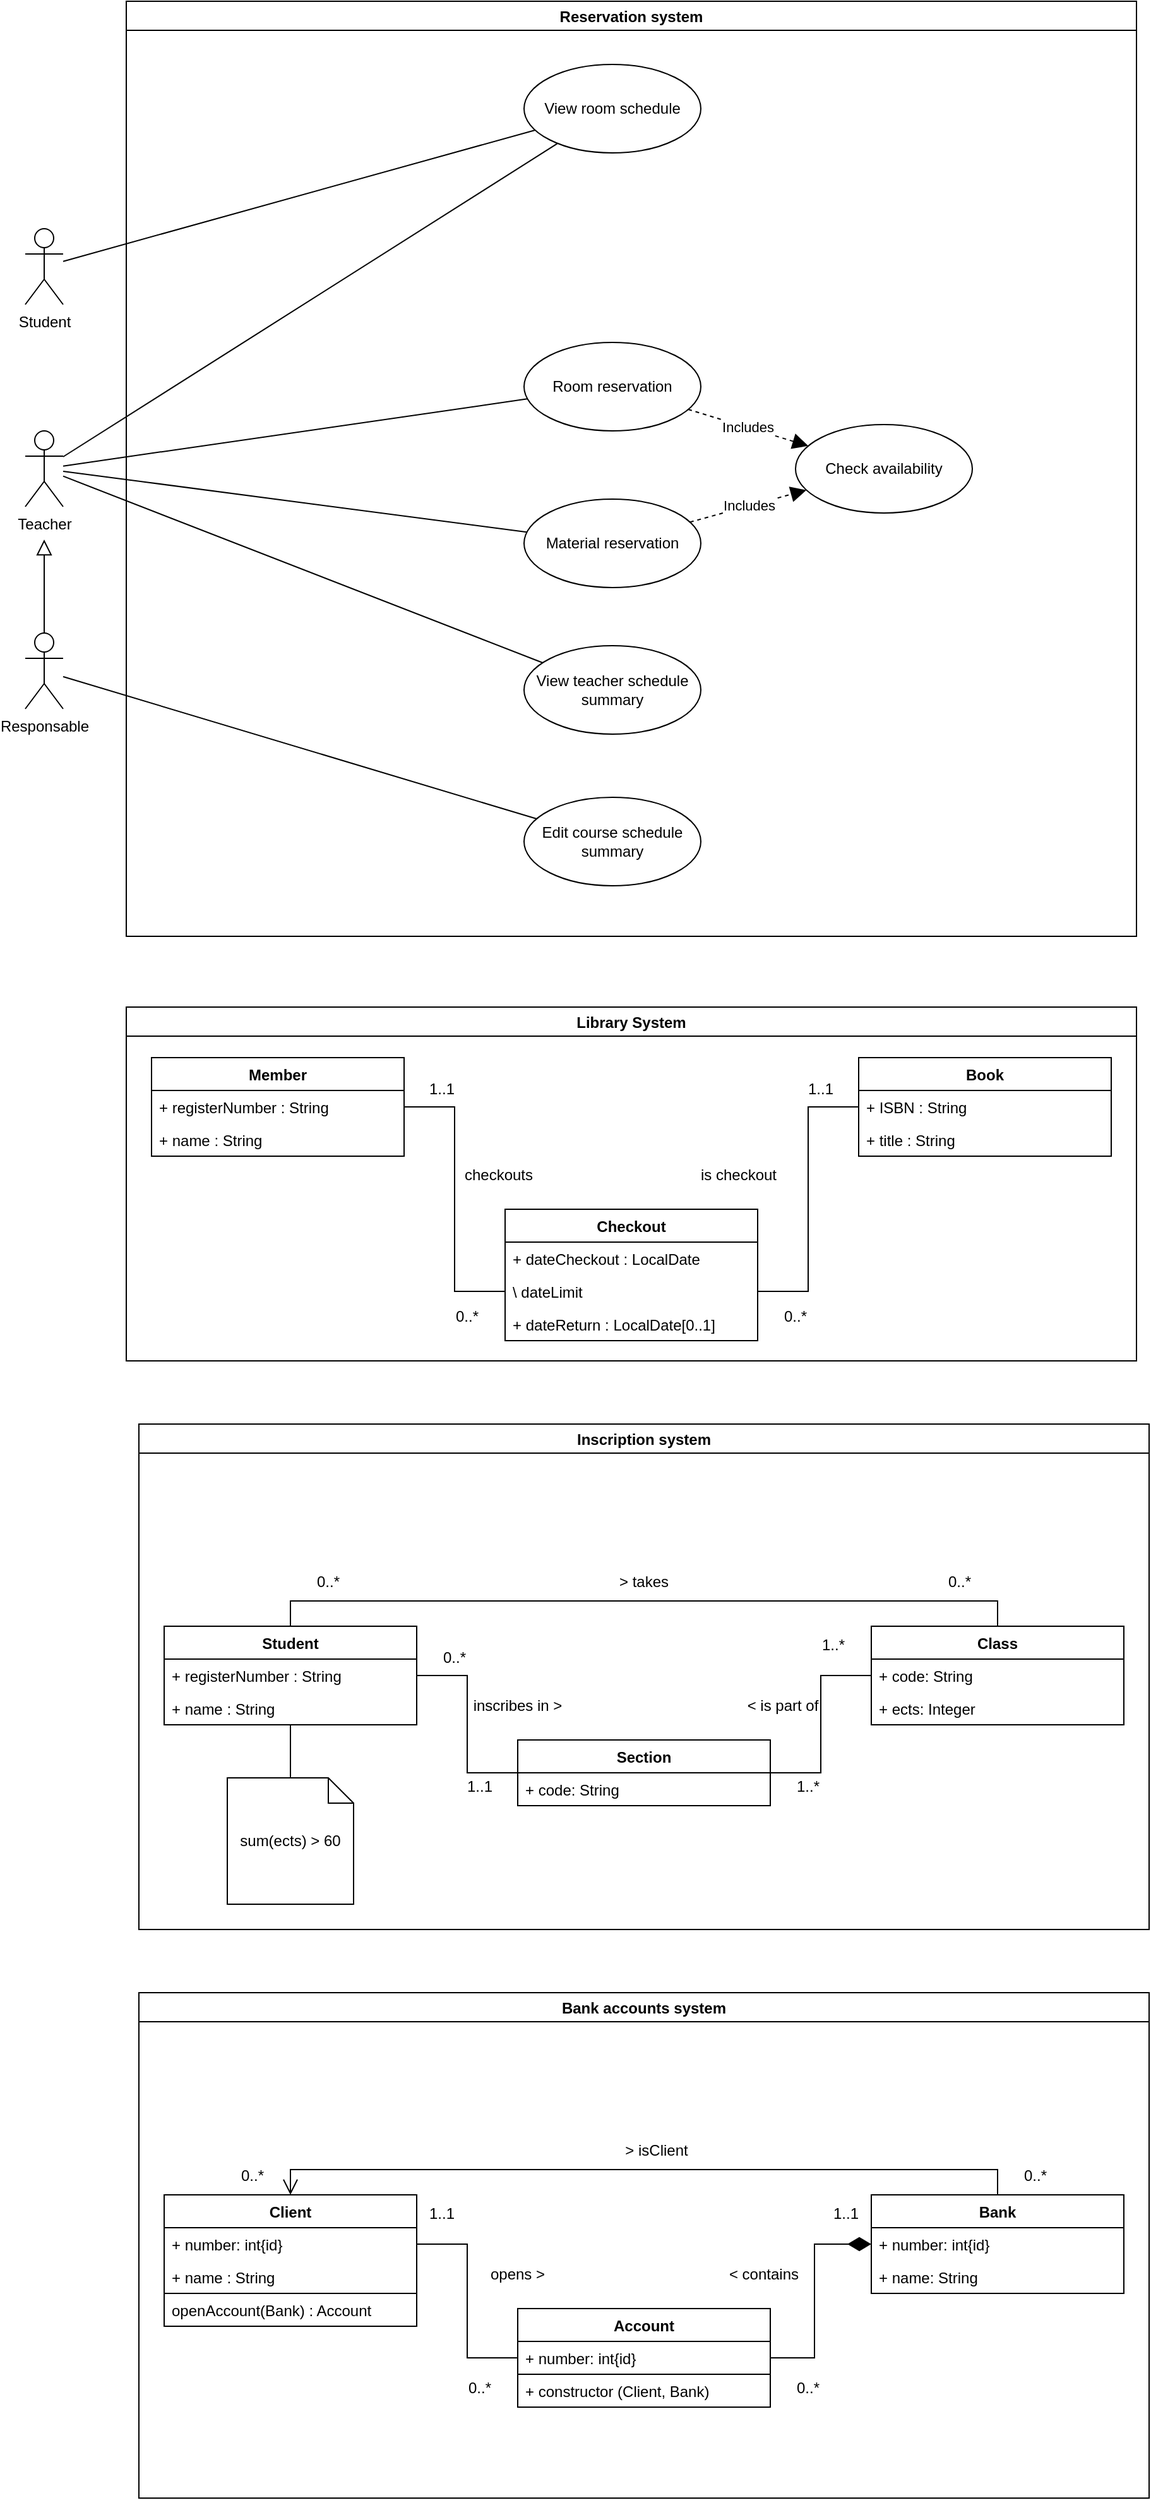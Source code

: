 <mxfile version="18.2.0" type="device"><diagram id="WxlAqaJsw0VCyI5FeZzX" name="Page-1"><mxGraphModel dx="1422" dy="794" grid="1" gridSize="10" guides="1" tooltips="1" connect="1" arrows="1" fold="1" page="1" pageScale="1" pageWidth="1169" pageHeight="827" math="0" shadow="0"><root><mxCell id="0"/><mxCell id="1" parent="0"/><mxCell id="lqe38jWZBos6QBjoBwak-1" value="Teacher" style="shape=umlActor;verticalLabelPosition=bottom;verticalAlign=top;html=1;outlineConnect=0;" parent="1" vertex="1"><mxGeometry x="80" y="384" width="30" height="60" as="geometry"/></mxCell><mxCell id="lqe38jWZBos6QBjoBwak-3" value="Responsable" style="shape=umlActor;verticalLabelPosition=bottom;verticalAlign=top;html=1;outlineConnect=0;" parent="1" vertex="1"><mxGeometry x="80" y="544" width="30" height="60" as="geometry"/></mxCell><mxCell id="lqe38jWZBos6QBjoBwak-10" value="Reservation system" style="swimlane;" parent="1" vertex="1"><mxGeometry x="160" y="44" width="800" height="740" as="geometry"/></mxCell><mxCell id="lqe38jWZBos6QBjoBwak-7" value="Edit course schedule summary" style="ellipse;whiteSpace=wrap;html=1;" parent="lqe38jWZBos6QBjoBwak-10" vertex="1"><mxGeometry x="315" y="630" width="140" height="70" as="geometry"/></mxCell><mxCell id="lqe38jWZBos6QBjoBwak-8" value="Material reservation" style="ellipse;whiteSpace=wrap;html=1;" parent="lqe38jWZBos6QBjoBwak-10" vertex="1"><mxGeometry x="315" y="394" width="140" height="70" as="geometry"/></mxCell><mxCell id="lqe38jWZBos6QBjoBwak-9" value="Room reservation" style="ellipse;whiteSpace=wrap;html=1;" parent="lqe38jWZBos6QBjoBwak-10" vertex="1"><mxGeometry x="315" y="270" width="140" height="70" as="geometry"/></mxCell><mxCell id="lqe38jWZBos6QBjoBwak-19" value="View room schedule" style="ellipse;whiteSpace=wrap;html=1;" parent="lqe38jWZBos6QBjoBwak-10" vertex="1"><mxGeometry x="315" y="50" width="140" height="70" as="geometry"/></mxCell><mxCell id="lqe38jWZBos6QBjoBwak-26" value="View teacher schedule summary" style="ellipse;whiteSpace=wrap;html=1;" parent="lqe38jWZBos6QBjoBwak-10" vertex="1"><mxGeometry x="315" y="510" width="140" height="70" as="geometry"/></mxCell><mxCell id="lqe38jWZBos6QBjoBwak-29" value="Check availability" style="ellipse;whiteSpace=wrap;html=1;" parent="lqe38jWZBos6QBjoBwak-10" vertex="1"><mxGeometry x="530" y="335" width="140" height="70" as="geometry"/></mxCell><mxCell id="lqe38jWZBos6QBjoBwak-31" value="Includes" style="endArrow=block;endSize=10;endFill=1;html=1;rounded=0;strokeWidth=1;startSize=10;dashed=1;startArrow=none;" parent="lqe38jWZBos6QBjoBwak-10" source="lqe38jWZBos6QBjoBwak-8" target="lqe38jWZBos6QBjoBwak-29" edge="1"><mxGeometry width="160" relative="1" as="geometry"><mxPoint x="395" y="280" as="sourcePoint"/><mxPoint x="395" y="130" as="targetPoint"/></mxGeometry></mxCell><mxCell id="JY_MS2SeZZh_6RCTXbf7-10" value="Includes" style="endArrow=block;endSize=10;endFill=1;html=1;rounded=0;strokeWidth=1;startSize=10;dashed=1;startArrow=none;" edge="1" parent="lqe38jWZBos6QBjoBwak-10" source="lqe38jWZBos6QBjoBwak-9" target="lqe38jWZBos6QBjoBwak-29"><mxGeometry width="160" relative="1" as="geometry"><mxPoint x="456.36" y="422.156" as="sourcePoint"/><mxPoint x="548.635" y="396.84" as="targetPoint"/></mxGeometry></mxCell><mxCell id="lqe38jWZBos6QBjoBwak-12" value="" style="endArrow=none;html=1;rounded=0;" parent="1" source="lqe38jWZBos6QBjoBwak-9" target="lqe38jWZBos6QBjoBwak-1" edge="1"><mxGeometry width="50" height="50" relative="1" as="geometry"><mxPoint x="560" y="410" as="sourcePoint"/><mxPoint x="610" y="360" as="targetPoint"/></mxGeometry></mxCell><mxCell id="lqe38jWZBos6QBjoBwak-13" value="" style="endArrow=none;html=1;rounded=0;" parent="1" source="lqe38jWZBos6QBjoBwak-1" target="lqe38jWZBos6QBjoBwak-8" edge="1"><mxGeometry width="50" height="50" relative="1" as="geometry"><mxPoint x="190" y="290" as="sourcePoint"/><mxPoint x="610" y="360" as="targetPoint"/></mxGeometry></mxCell><mxCell id="lqe38jWZBos6QBjoBwak-14" value="" style="endArrow=none;html=1;rounded=0;" parent="1" source="lqe38jWZBos6QBjoBwak-3" target="lqe38jWZBos6QBjoBwak-7" edge="1"><mxGeometry width="50" height="50" relative="1" as="geometry"><mxPoint x="560" y="410" as="sourcePoint"/><mxPoint x="610" y="360" as="targetPoint"/></mxGeometry></mxCell><mxCell id="lqe38jWZBos6QBjoBwak-15" value="" style="endArrow=block;html=1;rounded=0;endFill=0;endSize=10;startSize=10;exitX=0.5;exitY=0;exitDx=0;exitDy=0;exitPerimeter=0;" parent="1" source="lqe38jWZBos6QBjoBwak-3" edge="1"><mxGeometry width="50" height="50" relative="1" as="geometry"><mxPoint x="95" y="380" as="sourcePoint"/><mxPoint x="95" y="470" as="targetPoint"/></mxGeometry></mxCell><mxCell id="lqe38jWZBos6QBjoBwak-20" value="Student" style="shape=umlActor;verticalLabelPosition=bottom;verticalAlign=top;html=1;" parent="1" vertex="1"><mxGeometry x="80" y="224" width="30" height="60" as="geometry"/></mxCell><mxCell id="lqe38jWZBos6QBjoBwak-22" value="" style="endArrow=none;html=1;rounded=0;" parent="1" source="lqe38jWZBos6QBjoBwak-19" target="lqe38jWZBos6QBjoBwak-20" edge="1"><mxGeometry width="50" height="50" relative="1" as="geometry"><mxPoint x="575.01" y="194.261" as="sourcePoint"/><mxPoint x="170" y="190.003" as="targetPoint"/></mxGeometry></mxCell><mxCell id="lqe38jWZBos6QBjoBwak-23" value="" style="endArrow=none;html=1;rounded=0;" parent="1" source="lqe38jWZBos6QBjoBwak-19" target="lqe38jWZBos6QBjoBwak-1" edge="1"><mxGeometry width="50" height="50" relative="1" as="geometry"><mxPoint x="615.01" y="194.261" as="sourcePoint"/><mxPoint x="210" y="190.003" as="targetPoint"/></mxGeometry></mxCell><mxCell id="lqe38jWZBos6QBjoBwak-27" value="" style="endArrow=none;html=1;rounded=0;" parent="1" source="lqe38jWZBos6QBjoBwak-1" target="lqe38jWZBos6QBjoBwak-26" edge="1"><mxGeometry width="50" height="50" relative="1" as="geometry"><mxPoint x="170" y="330" as="sourcePoint"/><mxPoint x="526.152" y="318.677" as="targetPoint"/></mxGeometry></mxCell><mxCell id="JY_MS2SeZZh_6RCTXbf7-1" value="Library System" style="swimlane;" vertex="1" parent="1"><mxGeometry x="160" y="840" width="800" height="280" as="geometry"/></mxCell><mxCell id="JY_MS2SeZZh_6RCTXbf7-19" value="Book" style="swimlane;fontStyle=1;align=center;verticalAlign=top;childLayout=stackLayout;horizontal=1;startSize=26;horizontalStack=0;resizeParent=1;resizeParentMax=0;resizeLast=0;collapsible=1;marginBottom=0;" vertex="1" parent="JY_MS2SeZZh_6RCTXbf7-1"><mxGeometry x="580" y="40" width="200" height="78" as="geometry"/></mxCell><mxCell id="JY_MS2SeZZh_6RCTXbf7-20" value="+ ISBN : String" style="text;strokeColor=none;fillColor=none;align=left;verticalAlign=top;spacingLeft=4;spacingRight=4;overflow=hidden;rotatable=0;points=[[0,0.5],[1,0.5]];portConstraint=eastwest;" vertex="1" parent="JY_MS2SeZZh_6RCTXbf7-19"><mxGeometry y="26" width="200" height="26" as="geometry"/></mxCell><mxCell id="JY_MS2SeZZh_6RCTXbf7-31" value="+ title : String" style="text;strokeColor=none;fillColor=none;align=left;verticalAlign=top;spacingLeft=4;spacingRight=4;overflow=hidden;rotatable=0;points=[[0,0.5],[1,0.5]];portConstraint=eastwest;" vertex="1" parent="JY_MS2SeZZh_6RCTXbf7-19"><mxGeometry y="52" width="200" height="26" as="geometry"/></mxCell><mxCell id="JY_MS2SeZZh_6RCTXbf7-23" value="Checkout" style="swimlane;fontStyle=1;align=center;verticalAlign=top;childLayout=stackLayout;horizontal=1;startSize=26;horizontalStack=0;resizeParent=1;resizeParentMax=0;resizeLast=0;collapsible=1;marginBottom=0;" vertex="1" parent="JY_MS2SeZZh_6RCTXbf7-1"><mxGeometry x="300" y="160" width="200" height="104" as="geometry"/></mxCell><mxCell id="JY_MS2SeZZh_6RCTXbf7-24" value="+ dateCheckout : LocalDate" style="text;strokeColor=none;fillColor=none;align=left;verticalAlign=top;spacingLeft=4;spacingRight=4;overflow=hidden;rotatable=0;points=[[0,0.5],[1,0.5]];portConstraint=eastwest;" vertex="1" parent="JY_MS2SeZZh_6RCTXbf7-23"><mxGeometry y="26" width="200" height="26" as="geometry"/></mxCell><mxCell id="JY_MS2SeZZh_6RCTXbf7-29" value="\ dateLimit" style="text;strokeColor=none;fillColor=none;align=left;verticalAlign=top;spacingLeft=4;spacingRight=4;overflow=hidden;rotatable=0;points=[[0,0.5],[1,0.5]];portConstraint=eastwest;" vertex="1" parent="JY_MS2SeZZh_6RCTXbf7-23"><mxGeometry y="52" width="200" height="26" as="geometry"/></mxCell><mxCell id="JY_MS2SeZZh_6RCTXbf7-30" value="+ dateReturn : LocalDate[0..1]" style="text;strokeColor=none;fillColor=none;align=left;verticalAlign=top;spacingLeft=4;spacingRight=4;overflow=hidden;rotatable=0;points=[[0,0.5],[1,0.5]];portConstraint=eastwest;" vertex="1" parent="JY_MS2SeZZh_6RCTXbf7-23"><mxGeometry y="78" width="200" height="26" as="geometry"/></mxCell><mxCell id="JY_MS2SeZZh_6RCTXbf7-36" style="edgeStyle=orthogonalEdgeStyle;rounded=0;orthogonalLoop=1;jettySize=auto;html=1;endArrow=none;endFill=0;startSize=10;endSize=10;strokeWidth=1;entryX=0;entryY=0.5;entryDx=0;entryDy=0;exitX=1;exitY=0.5;exitDx=0;exitDy=0;" edge="1" parent="JY_MS2SeZZh_6RCTXbf7-1" source="JY_MS2SeZZh_6RCTXbf7-12" target="JY_MS2SeZZh_6RCTXbf7-29"><mxGeometry relative="1" as="geometry"/></mxCell><mxCell id="JY_MS2SeZZh_6RCTXbf7-11" value="Member" style="swimlane;fontStyle=1;align=center;verticalAlign=top;childLayout=stackLayout;horizontal=1;startSize=26;horizontalStack=0;resizeParent=1;resizeParentMax=0;resizeLast=0;collapsible=1;marginBottom=0;" vertex="1" parent="JY_MS2SeZZh_6RCTXbf7-1"><mxGeometry x="20" y="40" width="200" height="78" as="geometry"/></mxCell><mxCell id="JY_MS2SeZZh_6RCTXbf7-12" value="+ registerNumber : String" style="text;strokeColor=none;fillColor=none;align=left;verticalAlign=top;spacingLeft=4;spacingRight=4;overflow=hidden;rotatable=0;points=[[0,0.5],[1,0.5]];portConstraint=eastwest;" vertex="1" parent="JY_MS2SeZZh_6RCTXbf7-11"><mxGeometry y="26" width="200" height="26" as="geometry"/></mxCell><mxCell id="JY_MS2SeZZh_6RCTXbf7-32" value="+ name : String" style="text;strokeColor=none;fillColor=none;align=left;verticalAlign=top;spacingLeft=4;spacingRight=4;overflow=hidden;rotatable=0;points=[[0,0.5],[1,0.5]];portConstraint=eastwest;" vertex="1" parent="JY_MS2SeZZh_6RCTXbf7-11"><mxGeometry y="52" width="200" height="26" as="geometry"/></mxCell><mxCell id="JY_MS2SeZZh_6RCTXbf7-37" value="1..1" style="text;html=1;strokeColor=none;fillColor=none;align=center;verticalAlign=middle;whiteSpace=wrap;rounded=0;" vertex="1" parent="JY_MS2SeZZh_6RCTXbf7-1"><mxGeometry x="220" y="50" width="60" height="30" as="geometry"/></mxCell><mxCell id="JY_MS2SeZZh_6RCTXbf7-38" value="0..*" style="text;html=1;strokeColor=none;fillColor=none;align=center;verticalAlign=middle;whiteSpace=wrap;rounded=0;" vertex="1" parent="JY_MS2SeZZh_6RCTXbf7-1"><mxGeometry x="240" y="230" width="60" height="30" as="geometry"/></mxCell><mxCell id="JY_MS2SeZZh_6RCTXbf7-39" style="edgeStyle=orthogonalEdgeStyle;rounded=0;orthogonalLoop=1;jettySize=auto;html=1;exitX=0;exitY=0.5;exitDx=0;exitDy=0;entryX=1;entryY=0.5;entryDx=0;entryDy=0;endArrow=none;endFill=0;startSize=10;endSize=10;strokeWidth=1;" edge="1" parent="JY_MS2SeZZh_6RCTXbf7-1" source="JY_MS2SeZZh_6RCTXbf7-20" target="JY_MS2SeZZh_6RCTXbf7-29"><mxGeometry relative="1" as="geometry"/></mxCell><mxCell id="JY_MS2SeZZh_6RCTXbf7-40" value="1..1" style="text;html=1;strokeColor=none;fillColor=none;align=center;verticalAlign=middle;whiteSpace=wrap;rounded=0;" vertex="1" parent="JY_MS2SeZZh_6RCTXbf7-1"><mxGeometry x="520" y="50" width="60" height="30" as="geometry"/></mxCell><mxCell id="JY_MS2SeZZh_6RCTXbf7-41" value="0..*" style="text;html=1;strokeColor=none;fillColor=none;align=center;verticalAlign=middle;whiteSpace=wrap;rounded=0;" vertex="1" parent="JY_MS2SeZZh_6RCTXbf7-1"><mxGeometry x="500" y="230" width="60" height="30" as="geometry"/></mxCell><mxCell id="JY_MS2SeZZh_6RCTXbf7-42" value="is checkout" style="text;html=1;strokeColor=none;fillColor=none;align=center;verticalAlign=middle;whiteSpace=wrap;rounded=0;" vertex="1" parent="JY_MS2SeZZh_6RCTXbf7-1"><mxGeometry x="450" y="118" width="70" height="30" as="geometry"/></mxCell><mxCell id="JY_MS2SeZZh_6RCTXbf7-43" value="checkouts" style="text;html=1;strokeColor=none;fillColor=none;align=center;verticalAlign=middle;whiteSpace=wrap;rounded=0;" vertex="1" parent="JY_MS2SeZZh_6RCTXbf7-1"><mxGeometry x="260" y="118" width="70" height="30" as="geometry"/></mxCell><mxCell id="JY_MS2SeZZh_6RCTXbf7-44" value="Bank accounts system" style="swimlane;" vertex="1" parent="1"><mxGeometry x="170" y="1620" width="800" height="400" as="geometry"/></mxCell><mxCell id="JY_MS2SeZZh_6RCTXbf7-45" value="Bank" style="swimlane;fontStyle=1;align=center;verticalAlign=top;childLayout=stackLayout;horizontal=1;startSize=26;horizontalStack=0;resizeParent=1;resizeParentMax=0;resizeLast=0;collapsible=1;marginBottom=0;" vertex="1" parent="JY_MS2SeZZh_6RCTXbf7-44"><mxGeometry x="580" y="160" width="200" height="78" as="geometry"/></mxCell><mxCell id="JY_MS2SeZZh_6RCTXbf7-46" value="+ number: int{id}" style="text;strokeColor=none;fillColor=none;align=left;verticalAlign=top;spacingLeft=4;spacingRight=4;overflow=hidden;rotatable=0;points=[[0,0.5],[1,0.5]];portConstraint=eastwest;" vertex="1" parent="JY_MS2SeZZh_6RCTXbf7-45"><mxGeometry y="26" width="200" height="26" as="geometry"/></mxCell><mxCell id="JY_MS2SeZZh_6RCTXbf7-47" value="+ name: String" style="text;strokeColor=none;fillColor=none;align=left;verticalAlign=top;spacingLeft=4;spacingRight=4;overflow=hidden;rotatable=0;points=[[0,0.5],[1,0.5]];portConstraint=eastwest;" vertex="1" parent="JY_MS2SeZZh_6RCTXbf7-45"><mxGeometry y="52" width="200" height="26" as="geometry"/></mxCell><mxCell id="JY_MS2SeZZh_6RCTXbf7-48" value="Account" style="swimlane;fontStyle=1;align=center;verticalAlign=top;childLayout=stackLayout;horizontal=1;startSize=26;horizontalStack=0;resizeParent=1;resizeParentMax=0;resizeLast=0;collapsible=1;marginBottom=0;" vertex="1" parent="JY_MS2SeZZh_6RCTXbf7-44"><mxGeometry x="300" y="250" width="200" height="78" as="geometry"/></mxCell><mxCell id="JY_MS2SeZZh_6RCTXbf7-49" value="+ number: int{id}" style="text;strokeColor=none;fillColor=none;align=left;verticalAlign=top;spacingLeft=4;spacingRight=4;overflow=hidden;rotatable=0;points=[[0,0.5],[1,0.5]];portConstraint=eastwest;" vertex="1" parent="JY_MS2SeZZh_6RCTXbf7-48"><mxGeometry y="26" width="200" height="26" as="geometry"/></mxCell><mxCell id="JY_MS2SeZZh_6RCTXbf7-101" value="+ constructor (Client, Bank)" style="text;strokeColor=default;fillColor=none;align=left;verticalAlign=top;spacingLeft=4;spacingRight=4;overflow=hidden;rotatable=0;points=[[0,0.5],[1,0.5]];portConstraint=eastwest;container=0;" vertex="1" parent="JY_MS2SeZZh_6RCTXbf7-48"><mxGeometry y="52" width="200" height="26" as="geometry"/></mxCell><mxCell id="JY_MS2SeZZh_6RCTXbf7-53" value="Client" style="swimlane;fontStyle=1;align=center;verticalAlign=top;childLayout=stackLayout;horizontal=1;startSize=26;horizontalStack=0;resizeParent=1;resizeParentMax=0;resizeLast=0;collapsible=1;marginBottom=0;" vertex="1" parent="JY_MS2SeZZh_6RCTXbf7-44"><mxGeometry x="20" y="160" width="200" height="104" as="geometry"/></mxCell><mxCell id="JY_MS2SeZZh_6RCTXbf7-54" value="+ number: int{id}" style="text;strokeColor=none;fillColor=none;align=left;verticalAlign=top;spacingLeft=4;spacingRight=4;overflow=hidden;rotatable=0;points=[[0,0.5],[1,0.5]];portConstraint=eastwest;" vertex="1" parent="JY_MS2SeZZh_6RCTXbf7-53"><mxGeometry y="26" width="200" height="26" as="geometry"/></mxCell><mxCell id="JY_MS2SeZZh_6RCTXbf7-55" value="+ name : String" style="text;strokeColor=none;fillColor=none;align=left;verticalAlign=top;spacingLeft=4;spacingRight=4;overflow=hidden;rotatable=0;points=[[0,0.5],[1,0.5]];portConstraint=eastwest;" vertex="1" parent="JY_MS2SeZZh_6RCTXbf7-53"><mxGeometry y="52" width="200" height="26" as="geometry"/></mxCell><mxCell id="JY_MS2SeZZh_6RCTXbf7-115" value="openAccount(Bank) : Account" style="text;strokeColor=default;fillColor=none;align=left;verticalAlign=top;spacingLeft=4;spacingRight=4;overflow=hidden;rotatable=0;points=[[0,0.5],[1,0.5]];portConstraint=eastwest;" vertex="1" parent="JY_MS2SeZZh_6RCTXbf7-53"><mxGeometry y="78" width="200" height="26" as="geometry"/></mxCell><mxCell id="JY_MS2SeZZh_6RCTXbf7-63" style="edgeStyle=orthogonalEdgeStyle;rounded=0;orthogonalLoop=1;jettySize=auto;html=1;exitX=1;exitY=0.5;exitDx=0;exitDy=0;entryX=0;entryY=0.5;entryDx=0;entryDy=0;endArrow=none;endFill=0;startSize=10;endSize=16;strokeWidth=1;startArrow=none;startFill=0;" edge="1" parent="JY_MS2SeZZh_6RCTXbf7-44" source="JY_MS2SeZZh_6RCTXbf7-54" target="JY_MS2SeZZh_6RCTXbf7-48"><mxGeometry relative="1" as="geometry"/></mxCell><mxCell id="JY_MS2SeZZh_6RCTXbf7-64" style="edgeStyle=orthogonalEdgeStyle;rounded=0;orthogonalLoop=1;jettySize=auto;html=1;exitX=0;exitY=0.5;exitDx=0;exitDy=0;entryX=1;entryY=0.5;entryDx=0;entryDy=0;endArrow=none;endFill=0;startSize=16;endSize=10;strokeWidth=1;startArrow=diamondThin;startFill=1;" edge="1" parent="JY_MS2SeZZh_6RCTXbf7-44" source="JY_MS2SeZZh_6RCTXbf7-46" target="JY_MS2SeZZh_6RCTXbf7-48"><mxGeometry relative="1" as="geometry"/></mxCell><mxCell id="JY_MS2SeZZh_6RCTXbf7-65" value="1..1" style="text;html=1;strokeColor=none;fillColor=none;align=center;verticalAlign=middle;whiteSpace=wrap;rounded=0;" vertex="1" parent="JY_MS2SeZZh_6RCTXbf7-44"><mxGeometry x="210" y="160" width="60" height="30" as="geometry"/></mxCell><mxCell id="JY_MS2SeZZh_6RCTXbf7-66" value="0..*" style="text;html=1;strokeColor=none;fillColor=none;align=center;verticalAlign=middle;whiteSpace=wrap;rounded=0;" vertex="1" parent="JY_MS2SeZZh_6RCTXbf7-44"><mxGeometry x="240" y="298" width="60" height="30" as="geometry"/></mxCell><mxCell id="JY_MS2SeZZh_6RCTXbf7-67" value="1..1" style="text;html=1;strokeColor=none;fillColor=none;align=center;verticalAlign=middle;whiteSpace=wrap;rounded=0;" vertex="1" parent="JY_MS2SeZZh_6RCTXbf7-44"><mxGeometry x="530" y="160" width="60" height="30" as="geometry"/></mxCell><mxCell id="JY_MS2SeZZh_6RCTXbf7-68" value="0..*" style="text;html=1;strokeColor=none;fillColor=none;align=center;verticalAlign=middle;whiteSpace=wrap;rounded=0;" vertex="1" parent="JY_MS2SeZZh_6RCTXbf7-44"><mxGeometry x="500" y="298" width="60" height="30" as="geometry"/></mxCell><mxCell id="JY_MS2SeZZh_6RCTXbf7-69" value="opens &amp;gt;" style="text;html=1;strokeColor=none;fillColor=none;align=center;verticalAlign=middle;whiteSpace=wrap;rounded=0;" vertex="1" parent="JY_MS2SeZZh_6RCTXbf7-44"><mxGeometry x="260" y="208" width="80" height="30" as="geometry"/></mxCell><mxCell id="JY_MS2SeZZh_6RCTXbf7-70" value="&amp;lt; contains" style="text;html=1;strokeColor=none;fillColor=none;align=center;verticalAlign=middle;whiteSpace=wrap;rounded=0;" vertex="1" parent="JY_MS2SeZZh_6RCTXbf7-44"><mxGeometry x="460" y="208" width="70" height="30" as="geometry"/></mxCell><mxCell id="JY_MS2SeZZh_6RCTXbf7-111" style="edgeStyle=orthogonalEdgeStyle;rounded=0;orthogonalLoop=1;jettySize=auto;html=1;exitX=0.5;exitY=0;exitDx=0;exitDy=0;startArrow=open;startFill=0;endArrow=none;endFill=0;startSize=10;endSize=16;strokeWidth=1;entryX=0.5;entryY=0;entryDx=0;entryDy=0;" edge="1" parent="JY_MS2SeZZh_6RCTXbf7-44" source="JY_MS2SeZZh_6RCTXbf7-53" target="JY_MS2SeZZh_6RCTXbf7-45"><mxGeometry relative="1" as="geometry"><mxPoint x="390" y="160" as="targetPoint"/></mxGeometry></mxCell><mxCell id="JY_MS2SeZZh_6RCTXbf7-112" value="0..*" style="text;html=1;strokeColor=none;fillColor=none;align=center;verticalAlign=middle;whiteSpace=wrap;rounded=0;" vertex="1" parent="JY_MS2SeZZh_6RCTXbf7-44"><mxGeometry x="60" y="130" width="60" height="30" as="geometry"/></mxCell><mxCell id="JY_MS2SeZZh_6RCTXbf7-113" value="0..*" style="text;html=1;strokeColor=none;fillColor=none;align=center;verticalAlign=middle;whiteSpace=wrap;rounded=0;" vertex="1" parent="JY_MS2SeZZh_6RCTXbf7-44"><mxGeometry x="680" y="130" width="60" height="30" as="geometry"/></mxCell><mxCell id="JY_MS2SeZZh_6RCTXbf7-114" value="&amp;gt; isClient" style="text;html=1;strokeColor=none;fillColor=none;align=center;verticalAlign=middle;whiteSpace=wrap;rounded=0;" vertex="1" parent="JY_MS2SeZZh_6RCTXbf7-44"><mxGeometry x="370" y="110" width="80" height="30" as="geometry"/></mxCell><mxCell id="JY_MS2SeZZh_6RCTXbf7-78" value="Inscription system" style="swimlane;" vertex="1" parent="1"><mxGeometry x="170" y="1170" width="800" height="400" as="geometry"/></mxCell><mxCell id="JY_MS2SeZZh_6RCTXbf7-79" value="Class" style="swimlane;fontStyle=1;align=center;verticalAlign=top;childLayout=stackLayout;horizontal=1;startSize=26;horizontalStack=0;resizeParent=1;resizeParentMax=0;resizeLast=0;collapsible=1;marginBottom=0;" vertex="1" parent="JY_MS2SeZZh_6RCTXbf7-78"><mxGeometry x="580" y="160" width="200" height="78" as="geometry"/></mxCell><mxCell id="JY_MS2SeZZh_6RCTXbf7-80" value="+ code: String" style="text;strokeColor=none;fillColor=none;align=left;verticalAlign=top;spacingLeft=4;spacingRight=4;overflow=hidden;rotatable=0;points=[[0,0.5],[1,0.5]];portConstraint=eastwest;" vertex="1" parent="JY_MS2SeZZh_6RCTXbf7-79"><mxGeometry y="26" width="200" height="26" as="geometry"/></mxCell><mxCell id="JY_MS2SeZZh_6RCTXbf7-81" value="+ ects: Integer" style="text;strokeColor=none;fillColor=none;align=left;verticalAlign=top;spacingLeft=4;spacingRight=4;overflow=hidden;rotatable=0;points=[[0,0.5],[1,0.5]];portConstraint=eastwest;" vertex="1" parent="JY_MS2SeZZh_6RCTXbf7-79"><mxGeometry y="52" width="200" height="26" as="geometry"/></mxCell><mxCell id="JY_MS2SeZZh_6RCTXbf7-82" value="Section" style="swimlane;fontStyle=1;align=center;verticalAlign=top;childLayout=stackLayout;horizontal=1;startSize=26;horizontalStack=0;resizeParent=1;resizeParentMax=0;resizeLast=0;collapsible=1;marginBottom=0;" vertex="1" parent="JY_MS2SeZZh_6RCTXbf7-78"><mxGeometry x="300" y="250" width="200" height="52" as="geometry"/></mxCell><mxCell id="JY_MS2SeZZh_6RCTXbf7-83" value="+ code: String" style="text;strokeColor=none;fillColor=none;align=left;verticalAlign=top;spacingLeft=4;spacingRight=4;overflow=hidden;rotatable=0;points=[[0,0.5],[1,0.5]];portConstraint=eastwest;" vertex="1" parent="JY_MS2SeZZh_6RCTXbf7-82"><mxGeometry y="26" width="200" height="26" as="geometry"/></mxCell><mxCell id="JY_MS2SeZZh_6RCTXbf7-84" style="edgeStyle=orthogonalEdgeStyle;rounded=0;orthogonalLoop=1;jettySize=auto;html=1;exitX=0.5;exitY=0;exitDx=0;exitDy=0;entryX=0.5;entryY=0;entryDx=0;entryDy=0;endArrow=none;endFill=0;startSize=10;endSize=10;strokeWidth=1;" edge="1" parent="JY_MS2SeZZh_6RCTXbf7-78" source="JY_MS2SeZZh_6RCTXbf7-85" target="JY_MS2SeZZh_6RCTXbf7-79"><mxGeometry relative="1" as="geometry"/></mxCell><mxCell id="JY_MS2SeZZh_6RCTXbf7-85" value="Student" style="swimlane;fontStyle=1;align=center;verticalAlign=top;childLayout=stackLayout;horizontal=1;startSize=26;horizontalStack=0;resizeParent=1;resizeParentMax=0;resizeLast=0;collapsible=1;marginBottom=0;" vertex="1" parent="JY_MS2SeZZh_6RCTXbf7-78"><mxGeometry x="20" y="160" width="200" height="78" as="geometry"/></mxCell><mxCell id="JY_MS2SeZZh_6RCTXbf7-86" value="+ registerNumber : String" style="text;strokeColor=none;fillColor=none;align=left;verticalAlign=top;spacingLeft=4;spacingRight=4;overflow=hidden;rotatable=0;points=[[0,0.5],[1,0.5]];portConstraint=eastwest;" vertex="1" parent="JY_MS2SeZZh_6RCTXbf7-85"><mxGeometry y="26" width="200" height="26" as="geometry"/></mxCell><mxCell id="JY_MS2SeZZh_6RCTXbf7-87" value="+ name : String" style="text;strokeColor=none;fillColor=none;align=left;verticalAlign=top;spacingLeft=4;spacingRight=4;overflow=hidden;rotatable=0;points=[[0,0.5],[1,0.5]];portConstraint=eastwest;" vertex="1" parent="JY_MS2SeZZh_6RCTXbf7-85"><mxGeometry y="52" width="200" height="26" as="geometry"/></mxCell><mxCell id="JY_MS2SeZZh_6RCTXbf7-88" style="edgeStyle=orthogonalEdgeStyle;rounded=0;orthogonalLoop=1;jettySize=auto;html=1;exitX=1;exitY=0.5;exitDx=0;exitDy=0;entryX=0;entryY=0.5;entryDx=0;entryDy=0;endArrow=none;endFill=0;startSize=10;endSize=10;strokeWidth=1;" edge="1" parent="JY_MS2SeZZh_6RCTXbf7-78" source="JY_MS2SeZZh_6RCTXbf7-86" target="JY_MS2SeZZh_6RCTXbf7-82"><mxGeometry relative="1" as="geometry"/></mxCell><mxCell id="JY_MS2SeZZh_6RCTXbf7-89" style="edgeStyle=orthogonalEdgeStyle;rounded=0;orthogonalLoop=1;jettySize=auto;html=1;exitX=0;exitY=0.5;exitDx=0;exitDy=0;entryX=1;entryY=0.5;entryDx=0;entryDy=0;endArrow=none;endFill=0;startSize=10;endSize=10;strokeWidth=1;" edge="1" parent="JY_MS2SeZZh_6RCTXbf7-78" source="JY_MS2SeZZh_6RCTXbf7-80" target="JY_MS2SeZZh_6RCTXbf7-82"><mxGeometry relative="1" as="geometry"/></mxCell><mxCell id="JY_MS2SeZZh_6RCTXbf7-90" value="0..*" style="text;html=1;strokeColor=none;fillColor=none;align=center;verticalAlign=middle;whiteSpace=wrap;rounded=0;" vertex="1" parent="JY_MS2SeZZh_6RCTXbf7-78"><mxGeometry x="220" y="170" width="60" height="30" as="geometry"/></mxCell><mxCell id="JY_MS2SeZZh_6RCTXbf7-91" value="1..1" style="text;html=1;strokeColor=none;fillColor=none;align=center;verticalAlign=middle;whiteSpace=wrap;rounded=0;" vertex="1" parent="JY_MS2SeZZh_6RCTXbf7-78"><mxGeometry x="240" y="272" width="60" height="30" as="geometry"/></mxCell><mxCell id="JY_MS2SeZZh_6RCTXbf7-92" value="1..*" style="text;html=1;strokeColor=none;fillColor=none;align=center;verticalAlign=middle;whiteSpace=wrap;rounded=0;" vertex="1" parent="JY_MS2SeZZh_6RCTXbf7-78"><mxGeometry x="520" y="160" width="60" height="30" as="geometry"/></mxCell><mxCell id="JY_MS2SeZZh_6RCTXbf7-93" value="1..*" style="text;html=1;strokeColor=none;fillColor=none;align=center;verticalAlign=middle;whiteSpace=wrap;rounded=0;" vertex="1" parent="JY_MS2SeZZh_6RCTXbf7-78"><mxGeometry x="500" y="272" width="60" height="30" as="geometry"/></mxCell><mxCell id="JY_MS2SeZZh_6RCTXbf7-94" value="inscribes in &amp;gt;" style="text;html=1;strokeColor=none;fillColor=none;align=center;verticalAlign=middle;whiteSpace=wrap;rounded=0;" vertex="1" parent="JY_MS2SeZZh_6RCTXbf7-78"><mxGeometry x="260" y="208" width="80" height="30" as="geometry"/></mxCell><mxCell id="JY_MS2SeZZh_6RCTXbf7-95" value="&amp;lt; is part of" style="text;html=1;strokeColor=none;fillColor=none;align=center;verticalAlign=middle;whiteSpace=wrap;rounded=0;" vertex="1" parent="JY_MS2SeZZh_6RCTXbf7-78"><mxGeometry x="480" y="208" width="60" height="30" as="geometry"/></mxCell><mxCell id="JY_MS2SeZZh_6RCTXbf7-96" value="&amp;gt; takes" style="text;html=1;strokeColor=none;fillColor=none;align=center;verticalAlign=middle;whiteSpace=wrap;rounded=0;" vertex="1" parent="JY_MS2SeZZh_6RCTXbf7-78"><mxGeometry x="370" y="110" width="60" height="30" as="geometry"/></mxCell><mxCell id="JY_MS2SeZZh_6RCTXbf7-97" value="0..*" style="text;html=1;strokeColor=none;fillColor=none;align=center;verticalAlign=middle;whiteSpace=wrap;rounded=0;" vertex="1" parent="JY_MS2SeZZh_6RCTXbf7-78"><mxGeometry x="620" y="110" width="60" height="30" as="geometry"/></mxCell><mxCell id="JY_MS2SeZZh_6RCTXbf7-98" value="0..*" style="text;html=1;strokeColor=none;fillColor=none;align=center;verticalAlign=middle;whiteSpace=wrap;rounded=0;" vertex="1" parent="JY_MS2SeZZh_6RCTXbf7-78"><mxGeometry x="120" y="110" width="60" height="30" as="geometry"/></mxCell><mxCell id="JY_MS2SeZZh_6RCTXbf7-99" style="edgeStyle=orthogonalEdgeStyle;rounded=0;orthogonalLoop=1;jettySize=auto;html=1;endArrow=none;endFill=0;startSize=10;endSize=10;strokeWidth=1;" edge="1" parent="JY_MS2SeZZh_6RCTXbf7-78" source="JY_MS2SeZZh_6RCTXbf7-100" target="JY_MS2SeZZh_6RCTXbf7-85"><mxGeometry relative="1" as="geometry"/></mxCell><mxCell id="JY_MS2SeZZh_6RCTXbf7-100" value="sum(ects) &amp;gt; 60" style="shape=note;size=20;whiteSpace=wrap;html=1;" vertex="1" parent="JY_MS2SeZZh_6RCTXbf7-78"><mxGeometry x="70" y="280" width="100" height="100" as="geometry"/></mxCell></root></mxGraphModel></diagram></mxfile>